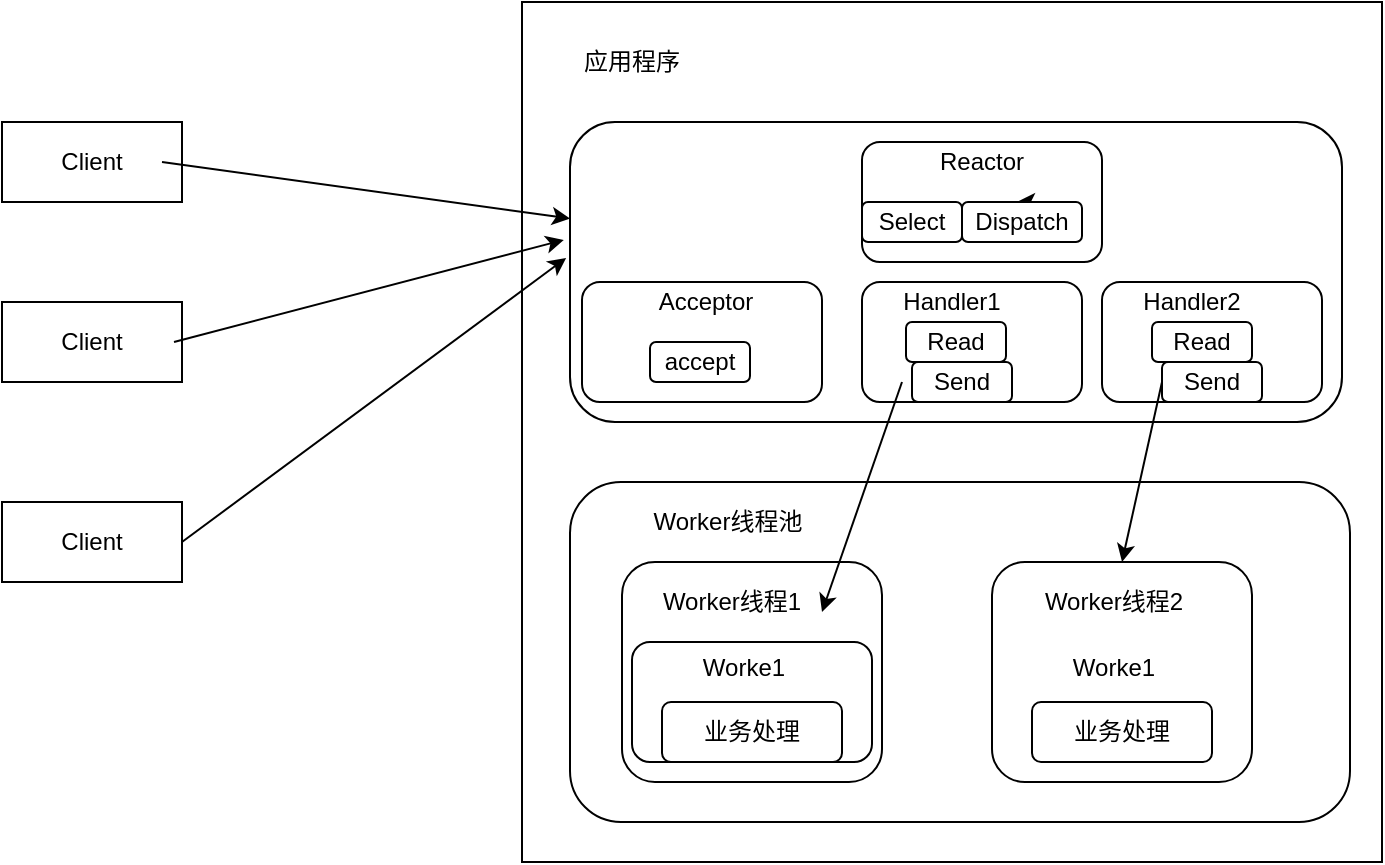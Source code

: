 <mxfile version="13.7.3" type="github" pages="2">
  <diagram id="9vTc9Ke_vug8KBJbzd2A" name="Page-1">
    <mxGraphModel dx="1422" dy="762" grid="1" gridSize="10" guides="1" tooltips="1" connect="1" arrows="1" fold="1" page="1" pageScale="1" pageWidth="827" pageHeight="1169" math="0" shadow="0">
      <root>
        <mxCell id="0" />
        <mxCell id="1" parent="0" />
        <mxCell id="r5TejS0f1laWj2cOyy-l-1" value="Client" style="rounded=0;whiteSpace=wrap;html=1;" vertex="1" parent="1">
          <mxGeometry x="70" y="130" width="90" height="40" as="geometry" />
        </mxCell>
        <mxCell id="r5TejS0f1laWj2cOyy-l-2" value="" style="whiteSpace=wrap;html=1;aspect=fixed;" vertex="1" parent="1">
          <mxGeometry x="330" y="70" width="430" height="430" as="geometry" />
        </mxCell>
        <mxCell id="r5TejS0f1laWj2cOyy-l-3" value="应用程序" style="text;html=1;strokeColor=none;fillColor=none;align=center;verticalAlign=middle;whiteSpace=wrap;rounded=0;" vertex="1" parent="1">
          <mxGeometry x="350" y="90" width="70" height="20" as="geometry" />
        </mxCell>
        <mxCell id="r5TejS0f1laWj2cOyy-l-4" value="" style="rounded=1;whiteSpace=wrap;html=1;" vertex="1" parent="1">
          <mxGeometry x="354" y="130" width="386" height="150" as="geometry" />
        </mxCell>
        <mxCell id="r5TejS0f1laWj2cOyy-l-5" value="" style="rounded=1;whiteSpace=wrap;html=1;" vertex="1" parent="1">
          <mxGeometry x="500" y="140" width="120" height="60" as="geometry" />
        </mxCell>
        <mxCell id="r5TejS0f1laWj2cOyy-l-6" value="Reactor" style="text;html=1;strokeColor=none;fillColor=none;align=center;verticalAlign=middle;whiteSpace=wrap;rounded=0;" vertex="1" parent="1">
          <mxGeometry x="535" y="140" width="50" height="20" as="geometry" />
        </mxCell>
        <mxCell id="r5TejS0f1laWj2cOyy-l-7" value="Select" style="rounded=1;whiteSpace=wrap;html=1;" vertex="1" parent="1">
          <mxGeometry x="500" y="170" width="50" height="20" as="geometry" />
        </mxCell>
        <mxCell id="r5TejS0f1laWj2cOyy-l-9" style="edgeStyle=orthogonalEdgeStyle;rounded=0;orthogonalLoop=1;jettySize=auto;html=1;exitX=0.5;exitY=0;exitDx=0;exitDy=0;entryX=0.25;entryY=0;entryDx=0;entryDy=0;" edge="1" parent="1" source="r5TejS0f1laWj2cOyy-l-8">
          <mxGeometry relative="1" as="geometry">
            <mxPoint x="590" y="170" as="sourcePoint" />
            <mxPoint x="577.5" y="170" as="targetPoint" />
          </mxGeometry>
        </mxCell>
        <mxCell id="r5TejS0f1laWj2cOyy-l-8" value="Dispatch" style="rounded=1;whiteSpace=wrap;html=1;" vertex="1" parent="1">
          <mxGeometry x="550" y="170" width="60" height="20" as="geometry" />
        </mxCell>
        <mxCell id="r5TejS0f1laWj2cOyy-l-12" value="" style="rounded=1;whiteSpace=wrap;html=1;" vertex="1" parent="1">
          <mxGeometry x="360" y="210" width="120" height="60" as="geometry" />
        </mxCell>
        <mxCell id="r5TejS0f1laWj2cOyy-l-13" value="Acceptor" style="text;html=1;strokeColor=none;fillColor=none;align=center;verticalAlign=middle;whiteSpace=wrap;rounded=0;" vertex="1" parent="1">
          <mxGeometry x="394" y="210" width="56" height="20" as="geometry" />
        </mxCell>
        <mxCell id="r5TejS0f1laWj2cOyy-l-14" value="accept" style="rounded=1;whiteSpace=wrap;html=1;" vertex="1" parent="1">
          <mxGeometry x="394" y="240" width="50" height="20" as="geometry" />
        </mxCell>
        <mxCell id="r5TejS0f1laWj2cOyy-l-16" value="" style="rounded=1;whiteSpace=wrap;html=1;" vertex="1" parent="1">
          <mxGeometry x="500" y="210" width="110" height="60" as="geometry" />
        </mxCell>
        <mxCell id="r5TejS0f1laWj2cOyy-l-17" value="Handler1" style="text;html=1;strokeColor=none;fillColor=none;align=center;verticalAlign=middle;whiteSpace=wrap;rounded=0;" vertex="1" parent="1">
          <mxGeometry x="525" y="210" width="40" height="20" as="geometry" />
        </mxCell>
        <mxCell id="r5TejS0f1laWj2cOyy-l-18" value="Read" style="rounded=1;whiteSpace=wrap;html=1;" vertex="1" parent="1">
          <mxGeometry x="522" y="230" width="50" height="20" as="geometry" />
        </mxCell>
        <mxCell id="r5TejS0f1laWj2cOyy-l-20" value="Send" style="rounded=1;whiteSpace=wrap;html=1;" vertex="1" parent="1">
          <mxGeometry x="525" y="250" width="50" height="20" as="geometry" />
        </mxCell>
        <mxCell id="r5TejS0f1laWj2cOyy-l-21" value="" style="rounded=1;whiteSpace=wrap;html=1;" vertex="1" parent="1">
          <mxGeometry x="620" y="210" width="110" height="60" as="geometry" />
        </mxCell>
        <mxCell id="r5TejS0f1laWj2cOyy-l-22" value="Handler2" style="text;html=1;strokeColor=none;fillColor=none;align=center;verticalAlign=middle;whiteSpace=wrap;rounded=0;" vertex="1" parent="1">
          <mxGeometry x="645" y="210" width="40" height="20" as="geometry" />
        </mxCell>
        <mxCell id="r5TejS0f1laWj2cOyy-l-23" value="Send" style="rounded=1;whiteSpace=wrap;html=1;" vertex="1" parent="1">
          <mxGeometry x="650" y="250" width="50" height="20" as="geometry" />
        </mxCell>
        <mxCell id="r5TejS0f1laWj2cOyy-l-24" value="Read" style="rounded=1;whiteSpace=wrap;html=1;" vertex="1" parent="1">
          <mxGeometry x="645" y="230" width="50" height="20" as="geometry" />
        </mxCell>
        <mxCell id="r5TejS0f1laWj2cOyy-l-25" value="" style="rounded=1;whiteSpace=wrap;html=1;" vertex="1" parent="1">
          <mxGeometry x="354" y="310" width="390" height="170" as="geometry" />
        </mxCell>
        <mxCell id="r5TejS0f1laWj2cOyy-l-26" value="" style="rounded=1;whiteSpace=wrap;html=1;" vertex="1" parent="1">
          <mxGeometry x="380" y="350" width="130" height="110" as="geometry" />
        </mxCell>
        <mxCell id="r5TejS0f1laWj2cOyy-l-28" value="Worker线程池" style="text;html=1;strokeColor=none;fillColor=none;align=center;verticalAlign=middle;whiteSpace=wrap;rounded=0;" vertex="1" parent="1">
          <mxGeometry x="390" y="320" width="86" height="20" as="geometry" />
        </mxCell>
        <mxCell id="r5TejS0f1laWj2cOyy-l-30" value="Worker线程1" style="text;html=1;strokeColor=none;fillColor=none;align=center;verticalAlign=middle;whiteSpace=wrap;rounded=0;" vertex="1" parent="1">
          <mxGeometry x="390" y="360" width="90" height="20" as="geometry" />
        </mxCell>
        <mxCell id="r5TejS0f1laWj2cOyy-l-31" value="" style="rounded=1;whiteSpace=wrap;html=1;" vertex="1" parent="1">
          <mxGeometry x="385" y="390" width="120" height="60" as="geometry" />
        </mxCell>
        <mxCell id="r5TejS0f1laWj2cOyy-l-32" value="Worke1" style="text;html=1;strokeColor=none;fillColor=none;align=center;verticalAlign=middle;whiteSpace=wrap;rounded=0;" vertex="1" parent="1">
          <mxGeometry x="402" y="395" width="78" height="15" as="geometry" />
        </mxCell>
        <mxCell id="r5TejS0f1laWj2cOyy-l-34" value="业务处理" style="rounded=1;whiteSpace=wrap;html=1;" vertex="1" parent="1">
          <mxGeometry x="400" y="420" width="90" height="30" as="geometry" />
        </mxCell>
        <mxCell id="r5TejS0f1laWj2cOyy-l-35" value="" style="rounded=1;whiteSpace=wrap;html=1;" vertex="1" parent="1">
          <mxGeometry x="565" y="350" width="130" height="110" as="geometry" />
        </mxCell>
        <mxCell id="r5TejS0f1laWj2cOyy-l-37" value="Worke1" style="text;html=1;strokeColor=none;fillColor=none;align=center;verticalAlign=middle;whiteSpace=wrap;rounded=0;" vertex="1" parent="1">
          <mxGeometry x="587" y="395" width="78" height="15" as="geometry" />
        </mxCell>
        <mxCell id="r5TejS0f1laWj2cOyy-l-38" value="业务处理" style="rounded=1;whiteSpace=wrap;html=1;" vertex="1" parent="1">
          <mxGeometry x="585" y="420" width="90" height="30" as="geometry" />
        </mxCell>
        <mxCell id="r5TejS0f1laWj2cOyy-l-39" value="Worker线程2" style="text;html=1;strokeColor=none;fillColor=none;align=center;verticalAlign=middle;whiteSpace=wrap;rounded=0;" vertex="1" parent="1">
          <mxGeometry x="581" y="360" width="90" height="20" as="geometry" />
        </mxCell>
        <mxCell id="r5TejS0f1laWj2cOyy-l-41" value="Client" style="rounded=0;whiteSpace=wrap;html=1;" vertex="1" parent="1">
          <mxGeometry x="70" y="220" width="90" height="40" as="geometry" />
        </mxCell>
        <mxCell id="r5TejS0f1laWj2cOyy-l-42" value="Client" style="rounded=0;whiteSpace=wrap;html=1;" vertex="1" parent="1">
          <mxGeometry x="70" y="320" width="90" height="40" as="geometry" />
        </mxCell>
        <mxCell id="r5TejS0f1laWj2cOyy-l-43" value="" style="endArrow=classic;html=1;" edge="1" parent="1" target="r5TejS0f1laWj2cOyy-l-4">
          <mxGeometry width="50" height="50" relative="1" as="geometry">
            <mxPoint x="150" y="150" as="sourcePoint" />
            <mxPoint x="200" y="100" as="targetPoint" />
          </mxGeometry>
        </mxCell>
        <mxCell id="r5TejS0f1laWj2cOyy-l-44" value="" style="endArrow=classic;html=1;entryX=-0.008;entryY=0.393;entryDx=0;entryDy=0;entryPerimeter=0;" edge="1" parent="1" target="r5TejS0f1laWj2cOyy-l-4">
          <mxGeometry width="50" height="50" relative="1" as="geometry">
            <mxPoint x="156" y="240" as="sourcePoint" />
            <mxPoint x="360" y="268.262" as="targetPoint" />
          </mxGeometry>
        </mxCell>
        <mxCell id="r5TejS0f1laWj2cOyy-l-45" value="" style="endArrow=classic;html=1;entryX=-0.005;entryY=0.453;entryDx=0;entryDy=0;entryPerimeter=0;" edge="1" parent="1" target="r5TejS0f1laWj2cOyy-l-4">
          <mxGeometry width="50" height="50" relative="1" as="geometry">
            <mxPoint x="160" y="340" as="sourcePoint" />
            <mxPoint x="364" y="368.262" as="targetPoint" />
          </mxGeometry>
        </mxCell>
        <mxCell id="r5TejS0f1laWj2cOyy-l-46" value="" style="endArrow=classic;html=1;entryX=1;entryY=0.75;entryDx=0;entryDy=0;" edge="1" parent="1" target="r5TejS0f1laWj2cOyy-l-30">
          <mxGeometry width="50" height="50" relative="1" as="geometry">
            <mxPoint x="520" y="260" as="sourcePoint" />
            <mxPoint x="570" y="210" as="targetPoint" />
          </mxGeometry>
        </mxCell>
        <mxCell id="r5TejS0f1laWj2cOyy-l-51" value="" style="endArrow=classic;html=1;entryX=0.5;entryY=0;entryDx=0;entryDy=0;" edge="1" parent="1" target="r5TejS0f1laWj2cOyy-l-35">
          <mxGeometry width="50" height="50" relative="1" as="geometry">
            <mxPoint x="650" y="260" as="sourcePoint" />
            <mxPoint x="610" y="375" as="targetPoint" />
          </mxGeometry>
        </mxCell>
      </root>
    </mxGraphModel>
  </diagram>
  <diagram id="W-PCyXitUHV0E-qZlu1j" name="Page-2">
    <mxGraphModel dx="1422" dy="762" grid="1" gridSize="10" guides="1" tooltips="1" connect="1" arrows="1" fold="1" page="1" pageScale="1" pageWidth="827" pageHeight="1169" math="0" shadow="0">
      <root>
        <mxCell id="6PHQsptDc8oFeYPsFmqC-0" />
        <mxCell id="6PHQsptDc8oFeYPsFmqC-1" parent="6PHQsptDc8oFeYPsFmqC-0" />
        <mxCell id="z_3cJNhdF8YSxAbIpEtN-1" value="" style="whiteSpace=wrap;html=1;aspect=fixed;" vertex="1" parent="6PHQsptDc8oFeYPsFmqC-1">
          <mxGeometry x="222" y="20" width="650" height="650" as="geometry" />
        </mxCell>
        <mxCell id="z_3cJNhdF8YSxAbIpEtN-3" value="" style="rounded=1;whiteSpace=wrap;html=1;" vertex="1" parent="6PHQsptDc8oFeYPsFmqC-1">
          <mxGeometry x="345" y="80" width="404" height="270" as="geometry" />
        </mxCell>
        <mxCell id="z_3cJNhdF8YSxAbIpEtN-0" value="Client" style="rounded=0;whiteSpace=wrap;html=1;" vertex="1" parent="6PHQsptDc8oFeYPsFmqC-1">
          <mxGeometry x="70" y="130" width="90" height="40" as="geometry" />
        </mxCell>
        <mxCell id="z_3cJNhdF8YSxAbIpEtN-2" value="应用程序" style="text;html=1;strokeColor=none;fillColor=none;align=center;verticalAlign=middle;whiteSpace=wrap;rounded=0;" vertex="1" parent="6PHQsptDc8oFeYPsFmqC-1">
          <mxGeometry x="350" y="90" width="70" height="20" as="geometry" />
        </mxCell>
        <mxCell id="z_3cJNhdF8YSxAbIpEtN-4" value="" style="rounded=1;whiteSpace=wrap;html=1;" vertex="1" parent="6PHQsptDc8oFeYPsFmqC-1">
          <mxGeometry x="373" y="130" width="120" height="60" as="geometry" />
        </mxCell>
        <mxCell id="z_3cJNhdF8YSxAbIpEtN-5" value="Reactor" style="text;html=1;strokeColor=none;fillColor=none;align=center;verticalAlign=middle;whiteSpace=wrap;rounded=0;" vertex="1" parent="6PHQsptDc8oFeYPsFmqC-1">
          <mxGeometry x="408" y="130" width="50" height="20" as="geometry" />
        </mxCell>
        <mxCell id="z_3cJNhdF8YSxAbIpEtN-6" value="Select" style="rounded=1;whiteSpace=wrap;html=1;" vertex="1" parent="6PHQsptDc8oFeYPsFmqC-1">
          <mxGeometry x="373" y="160" width="50" height="20" as="geometry" />
        </mxCell>
        <mxCell id="z_3cJNhdF8YSxAbIpEtN-7" style="edgeStyle=orthogonalEdgeStyle;rounded=0;orthogonalLoop=1;jettySize=auto;html=1;exitX=0.5;exitY=0;exitDx=0;exitDy=0;entryX=0.25;entryY=0;entryDx=0;entryDy=0;" edge="1" parent="6PHQsptDc8oFeYPsFmqC-1" source="z_3cJNhdF8YSxAbIpEtN-8">
          <mxGeometry relative="1" as="geometry">
            <mxPoint x="463" y="160" as="sourcePoint" />
            <mxPoint x="450.5" y="160" as="targetPoint" />
          </mxGeometry>
        </mxCell>
        <mxCell id="z_3cJNhdF8YSxAbIpEtN-47" style="edgeStyle=orthogonalEdgeStyle;rounded=0;orthogonalLoop=1;jettySize=auto;html=1;entryX=0.5;entryY=0;entryDx=0;entryDy=0;" edge="1" parent="6PHQsptDc8oFeYPsFmqC-1" source="z_3cJNhdF8YSxAbIpEtN-8" target="z_3cJNhdF8YSxAbIpEtN-43">
          <mxGeometry relative="1" as="geometry" />
        </mxCell>
        <mxCell id="z_3cJNhdF8YSxAbIpEtN-8" value="Dispatch" style="rounded=1;whiteSpace=wrap;html=1;" vertex="1" parent="6PHQsptDc8oFeYPsFmqC-1">
          <mxGeometry x="423" y="160" width="60" height="20" as="geometry" />
        </mxCell>
        <mxCell id="z_3cJNhdF8YSxAbIpEtN-9" value="" style="rounded=1;whiteSpace=wrap;html=1;" vertex="1" parent="6PHQsptDc8oFeYPsFmqC-1">
          <mxGeometry x="605" y="120" width="120" height="60" as="geometry" />
        </mxCell>
        <mxCell id="z_3cJNhdF8YSxAbIpEtN-10" value="Acceptor" style="text;html=1;strokeColor=none;fillColor=none;align=center;verticalAlign=middle;whiteSpace=wrap;rounded=0;" vertex="1" parent="6PHQsptDc8oFeYPsFmqC-1">
          <mxGeometry x="639" y="120" width="56" height="20" as="geometry" />
        </mxCell>
        <mxCell id="z_3cJNhdF8YSxAbIpEtN-11" value="accept" style="rounded=1;whiteSpace=wrap;html=1;" vertex="1" parent="6PHQsptDc8oFeYPsFmqC-1">
          <mxGeometry x="640" y="150" width="50" height="20" as="geometry" />
        </mxCell>
        <mxCell id="z_3cJNhdF8YSxAbIpEtN-12" value="" style="rounded=1;whiteSpace=wrap;html=1;" vertex="1" parent="6PHQsptDc8oFeYPsFmqC-1">
          <mxGeometry x="450" y="270" width="110" height="60" as="geometry" />
        </mxCell>
        <mxCell id="z_3cJNhdF8YSxAbIpEtN-13" value="Handler1" style="text;html=1;strokeColor=none;fillColor=none;align=center;verticalAlign=middle;whiteSpace=wrap;rounded=0;" vertex="1" parent="6PHQsptDc8oFeYPsFmqC-1">
          <mxGeometry x="475" y="270" width="40" height="20" as="geometry" />
        </mxCell>
        <mxCell id="z_3cJNhdF8YSxAbIpEtN-14" value="Read" style="rounded=1;whiteSpace=wrap;html=1;" vertex="1" parent="6PHQsptDc8oFeYPsFmqC-1">
          <mxGeometry x="472" y="290" width="50" height="20" as="geometry" />
        </mxCell>
        <mxCell id="z_3cJNhdF8YSxAbIpEtN-15" value="Send" style="rounded=1;whiteSpace=wrap;html=1;" vertex="1" parent="6PHQsptDc8oFeYPsFmqC-1">
          <mxGeometry x="475" y="310" width="25" height="20" as="geometry" />
        </mxCell>
        <mxCell id="z_3cJNhdF8YSxAbIpEtN-16" value="" style="rounded=1;whiteSpace=wrap;html=1;" vertex="1" parent="6PHQsptDc8oFeYPsFmqC-1">
          <mxGeometry x="570" y="270" width="110" height="60" as="geometry" />
        </mxCell>
        <mxCell id="z_3cJNhdF8YSxAbIpEtN-17" value="Handler2" style="text;html=1;strokeColor=none;fillColor=none;align=center;verticalAlign=middle;whiteSpace=wrap;rounded=0;" vertex="1" parent="6PHQsptDc8oFeYPsFmqC-1">
          <mxGeometry x="595" y="270" width="40" height="20" as="geometry" />
        </mxCell>
        <mxCell id="z_3cJNhdF8YSxAbIpEtN-18" value="Send" style="rounded=1;whiteSpace=wrap;html=1;" vertex="1" parent="6PHQsptDc8oFeYPsFmqC-1">
          <mxGeometry x="600" y="310" width="50" height="20" as="geometry" />
        </mxCell>
        <mxCell id="z_3cJNhdF8YSxAbIpEtN-19" value="Read" style="rounded=1;whiteSpace=wrap;html=1;" vertex="1" parent="6PHQsptDc8oFeYPsFmqC-1">
          <mxGeometry x="595" y="290" width="50" height="20" as="geometry" />
        </mxCell>
        <mxCell id="z_3cJNhdF8YSxAbIpEtN-20" value="" style="rounded=1;whiteSpace=wrap;html=1;" vertex="1" parent="6PHQsptDc8oFeYPsFmqC-1">
          <mxGeometry x="352" y="450" width="390" height="170" as="geometry" />
        </mxCell>
        <mxCell id="z_3cJNhdF8YSxAbIpEtN-21" value="" style="rounded=1;whiteSpace=wrap;html=1;" vertex="1" parent="6PHQsptDc8oFeYPsFmqC-1">
          <mxGeometry x="378" y="490" width="130" height="110" as="geometry" />
        </mxCell>
        <mxCell id="z_3cJNhdF8YSxAbIpEtN-22" value="Worker线程池" style="text;html=1;strokeColor=none;fillColor=none;align=center;verticalAlign=middle;whiteSpace=wrap;rounded=0;" vertex="1" parent="6PHQsptDc8oFeYPsFmqC-1">
          <mxGeometry x="388" y="460" width="86" height="20" as="geometry" />
        </mxCell>
        <mxCell id="z_3cJNhdF8YSxAbIpEtN-23" value="Worker线程1" style="text;html=1;strokeColor=none;fillColor=none;align=center;verticalAlign=middle;whiteSpace=wrap;rounded=0;" vertex="1" parent="6PHQsptDc8oFeYPsFmqC-1">
          <mxGeometry x="388" y="500" width="90" height="20" as="geometry" />
        </mxCell>
        <mxCell id="z_3cJNhdF8YSxAbIpEtN-24" value="" style="rounded=1;whiteSpace=wrap;html=1;" vertex="1" parent="6PHQsptDc8oFeYPsFmqC-1">
          <mxGeometry x="383" y="530" width="120" height="60" as="geometry" />
        </mxCell>
        <mxCell id="z_3cJNhdF8YSxAbIpEtN-25" value="Worke1" style="text;html=1;strokeColor=none;fillColor=none;align=center;verticalAlign=middle;whiteSpace=wrap;rounded=0;" vertex="1" parent="6PHQsptDc8oFeYPsFmqC-1">
          <mxGeometry x="400" y="535" width="78" height="15" as="geometry" />
        </mxCell>
        <mxCell id="z_3cJNhdF8YSxAbIpEtN-26" value="业务处理" style="rounded=1;whiteSpace=wrap;html=1;" vertex="1" parent="6PHQsptDc8oFeYPsFmqC-1">
          <mxGeometry x="398" y="560" width="90" height="30" as="geometry" />
        </mxCell>
        <mxCell id="z_3cJNhdF8YSxAbIpEtN-27" value="" style="rounded=1;whiteSpace=wrap;html=1;" vertex="1" parent="6PHQsptDc8oFeYPsFmqC-1">
          <mxGeometry x="563" y="490" width="130" height="110" as="geometry" />
        </mxCell>
        <mxCell id="z_3cJNhdF8YSxAbIpEtN-28" value="Worke1" style="text;html=1;strokeColor=none;fillColor=none;align=center;verticalAlign=middle;whiteSpace=wrap;rounded=0;" vertex="1" parent="6PHQsptDc8oFeYPsFmqC-1">
          <mxGeometry x="585" y="535" width="78" height="15" as="geometry" />
        </mxCell>
        <mxCell id="z_3cJNhdF8YSxAbIpEtN-29" value="业务处理" style="rounded=1;whiteSpace=wrap;html=1;" vertex="1" parent="6PHQsptDc8oFeYPsFmqC-1">
          <mxGeometry x="583" y="560" width="90" height="30" as="geometry" />
        </mxCell>
        <mxCell id="z_3cJNhdF8YSxAbIpEtN-30" value="Worker线程2" style="text;html=1;strokeColor=none;fillColor=none;align=center;verticalAlign=middle;whiteSpace=wrap;rounded=0;" vertex="1" parent="6PHQsptDc8oFeYPsFmqC-1">
          <mxGeometry x="579" y="500" width="90" height="20" as="geometry" />
        </mxCell>
        <mxCell id="z_3cJNhdF8YSxAbIpEtN-31" value="Client" style="rounded=0;whiteSpace=wrap;html=1;" vertex="1" parent="6PHQsptDc8oFeYPsFmqC-1">
          <mxGeometry x="70" y="220" width="90" height="40" as="geometry" />
        </mxCell>
        <mxCell id="z_3cJNhdF8YSxAbIpEtN-32" value="Client" style="rounded=0;whiteSpace=wrap;html=1;" vertex="1" parent="6PHQsptDc8oFeYPsFmqC-1">
          <mxGeometry x="70" y="320" width="90" height="40" as="geometry" />
        </mxCell>
        <mxCell id="z_3cJNhdF8YSxAbIpEtN-33" value="" style="endArrow=classic;html=1;" edge="1" parent="6PHQsptDc8oFeYPsFmqC-1" target="z_3cJNhdF8YSxAbIpEtN-3">
          <mxGeometry width="50" height="50" relative="1" as="geometry">
            <mxPoint x="150" y="150" as="sourcePoint" />
            <mxPoint x="200" y="100" as="targetPoint" />
          </mxGeometry>
        </mxCell>
        <mxCell id="z_3cJNhdF8YSxAbIpEtN-34" value="" style="endArrow=classic;html=1;entryX=-0.008;entryY=0.393;entryDx=0;entryDy=0;entryPerimeter=0;" edge="1" parent="6PHQsptDc8oFeYPsFmqC-1" target="z_3cJNhdF8YSxAbIpEtN-3">
          <mxGeometry width="50" height="50" relative="1" as="geometry">
            <mxPoint x="156" y="240" as="sourcePoint" />
            <mxPoint x="360" y="268.262" as="targetPoint" />
          </mxGeometry>
        </mxCell>
        <mxCell id="z_3cJNhdF8YSxAbIpEtN-35" value="" style="endArrow=classic;html=1;entryX=-0.005;entryY=0.453;entryDx=0;entryDy=0;entryPerimeter=0;" edge="1" parent="6PHQsptDc8oFeYPsFmqC-1" target="z_3cJNhdF8YSxAbIpEtN-3">
          <mxGeometry width="50" height="50" relative="1" as="geometry">
            <mxPoint x="160" y="340" as="sourcePoint" />
            <mxPoint x="364" y="368.262" as="targetPoint" />
          </mxGeometry>
        </mxCell>
        <mxCell id="z_3cJNhdF8YSxAbIpEtN-36" value="" style="endArrow=classic;html=1;entryX=1;entryY=0.75;entryDx=0;entryDy=0;exitX=1;exitY=1;exitDx=0;exitDy=0;" edge="1" parent="6PHQsptDc8oFeYPsFmqC-1" target="z_3cJNhdF8YSxAbIpEtN-23" source="z_3cJNhdF8YSxAbIpEtN-15">
          <mxGeometry width="50" height="50" relative="1" as="geometry">
            <mxPoint x="520" y="260" as="sourcePoint" />
            <mxPoint x="570" y="210" as="targetPoint" />
          </mxGeometry>
        </mxCell>
        <mxCell id="z_3cJNhdF8YSxAbIpEtN-37" value="" style="endArrow=classic;html=1;entryX=0.5;entryY=0;entryDx=0;entryDy=0;exitX=0.5;exitY=1;exitDx=0;exitDy=0;" edge="1" parent="6PHQsptDc8oFeYPsFmqC-1" target="z_3cJNhdF8YSxAbIpEtN-27" source="z_3cJNhdF8YSxAbIpEtN-18">
          <mxGeometry width="50" height="50" relative="1" as="geometry">
            <mxPoint x="650" y="260" as="sourcePoint" />
            <mxPoint x="610" y="375" as="targetPoint" />
          </mxGeometry>
        </mxCell>
        <mxCell id="z_3cJNhdF8YSxAbIpEtN-42" value="" style="rounded=1;whiteSpace=wrap;html=1;" vertex="1" parent="6PHQsptDc8oFeYPsFmqC-1">
          <mxGeometry x="472" y="200" width="120" height="60" as="geometry" />
        </mxCell>
        <mxCell id="z_3cJNhdF8YSxAbIpEtN-43" value="SubReactor" style="text;html=1;strokeColor=none;fillColor=none;align=center;verticalAlign=middle;whiteSpace=wrap;rounded=0;" vertex="1" parent="6PHQsptDc8oFeYPsFmqC-1">
          <mxGeometry x="500" y="205" width="70" height="15" as="geometry" />
        </mxCell>
        <mxCell id="z_3cJNhdF8YSxAbIpEtN-44" value="Select" style="rounded=1;whiteSpace=wrap;html=1;" vertex="1" parent="6PHQsptDc8oFeYPsFmqC-1">
          <mxGeometry x="478" y="230" width="50" height="20" as="geometry" />
        </mxCell>
        <mxCell id="z_3cJNhdF8YSxAbIpEtN-45" value="Dispatch" style="rounded=1;whiteSpace=wrap;html=1;" vertex="1" parent="6PHQsptDc8oFeYPsFmqC-1">
          <mxGeometry x="528" y="230" width="60" height="20" as="geometry" />
        </mxCell>
        <mxCell id="z_3cJNhdF8YSxAbIpEtN-46" value="" style="endArrow=classic;html=1;entryX=0;entryY=0.5;entryDx=0;entryDy=0;exitX=1;exitY=0.5;exitDx=0;exitDy=0;" edge="1" parent="6PHQsptDc8oFeYPsFmqC-1" source="z_3cJNhdF8YSxAbIpEtN-4" target="z_3cJNhdF8YSxAbIpEtN-9">
          <mxGeometry width="50" height="50" relative="1" as="geometry">
            <mxPoint x="490" y="200" as="sourcePoint" />
            <mxPoint x="540" y="150" as="targetPoint" />
          </mxGeometry>
        </mxCell>
      </root>
    </mxGraphModel>
  </diagram>
</mxfile>
